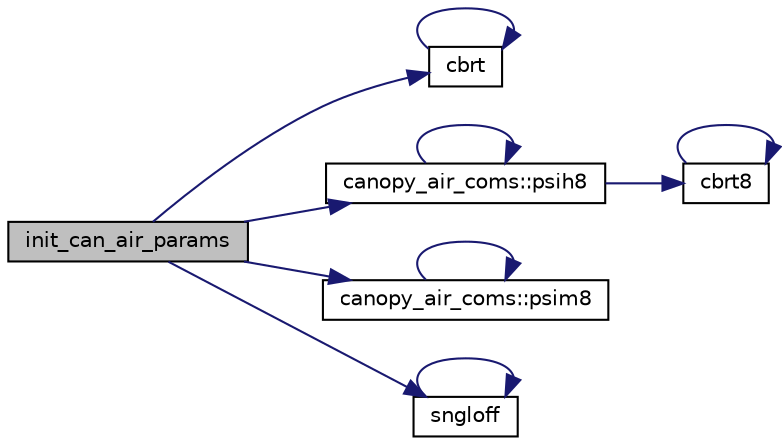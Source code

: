 digraph "init_can_air_params"
{
 // LATEX_PDF_SIZE
  edge [fontname="Helvetica",fontsize="10",labelfontname="Helvetica",labelfontsize="10"];
  node [fontname="Helvetica",fontsize="10",shape=record];
  rankdir="LR";
  Node1 [label="init_can_air_params",height=0.2,width=0.4,color="black", fillcolor="grey75", style="filled", fontcolor="black",tooltip=" "];
  Node1 -> Node2 [color="midnightblue",fontsize="10",style="solid",fontname="Helvetica"];
  Node2 [label="cbrt",height=0.2,width=0.4,color="black", fillcolor="white", style="filled",URL="$numutils_8f90.html#abee471b10b1564285b25aa1b7b6f1577",tooltip=" "];
  Node2 -> Node2 [color="midnightblue",fontsize="10",style="solid",fontname="Helvetica"];
  Node1 -> Node3 [color="midnightblue",fontsize="10",style="solid",fontname="Helvetica"];
  Node3 [label="canopy_air_coms::psih8",height=0.2,width=0.4,color="black", fillcolor="white", style="filled",URL="$namespacecanopy__air__coms.html#aef33f0eeea82151a8edb6dc38c4cc921",tooltip=" "];
  Node3 -> Node4 [color="midnightblue",fontsize="10",style="solid",fontname="Helvetica"];
  Node4 [label="cbrt8",height=0.2,width=0.4,color="black", fillcolor="white", style="filled",URL="$numutils_8f90.html#ad4b910be4531c088be1d1e83197aa36e",tooltip=" "];
  Node4 -> Node4 [color="midnightblue",fontsize="10",style="solid",fontname="Helvetica"];
  Node3 -> Node3 [color="midnightblue",fontsize="10",style="solid",fontname="Helvetica"];
  Node1 -> Node5 [color="midnightblue",fontsize="10",style="solid",fontname="Helvetica"];
  Node5 [label="canopy_air_coms::psim8",height=0.2,width=0.4,color="black", fillcolor="white", style="filled",URL="$namespacecanopy__air__coms.html#aba7cbe776dbfa9815870ad3686949041",tooltip=" "];
  Node5 -> Node5 [color="midnightblue",fontsize="10",style="solid",fontname="Helvetica"];
  Node1 -> Node6 [color="midnightblue",fontsize="10",style="solid",fontname="Helvetica"];
  Node6 [label="sngloff",height=0.2,width=0.4,color="black", fillcolor="white", style="filled",URL="$numutils_8f90.html#a97ff3973394dba1b9534e055e358de97",tooltip=" "];
  Node6 -> Node6 [color="midnightblue",fontsize="10",style="solid",fontname="Helvetica"];
}
